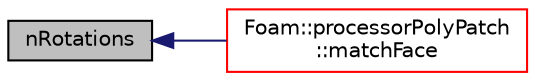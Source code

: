 digraph "nRotations"
{
  bgcolor="transparent";
  edge [fontname="Helvetica",fontsize="10",labelfontname="Helvetica",labelfontsize="10"];
  node [fontname="Helvetica",fontsize="10",shape=record];
  rankdir="LR";
  Node1 [label="nRotations",height=0.2,width=0.4,color="black", fillcolor="grey75", style="filled", fontcolor="black"];
  Node1 -> Node2 [dir="back",color="midnightblue",fontsize="10",style="solid",fontname="Helvetica"];
  Node2 [label="Foam::processorPolyPatch\l::matchFace",height=0.2,width=0.4,color="red",URL="$a02040.html#ab01c40557feb9f4d3682ff5bd2476434",tooltip="Returns rotation. "];
}

